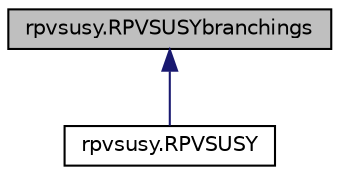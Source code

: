 digraph "rpvsusy.RPVSUSYbranchings"
{
 // LATEX_PDF_SIZE
  edge [fontname="Helvetica",fontsize="10",labelfontname="Helvetica",labelfontsize="10"];
  node [fontname="Helvetica",fontsize="10",shape=record];
  Node1 [label="rpvsusy.RPVSUSYbranchings",height=0.2,width=0.4,color="black", fillcolor="grey75", style="filled", fontcolor="black",tooltip=" "];
  Node1 -> Node2 [dir="back",color="midnightblue",fontsize="10",style="solid",fontname="Helvetica"];
  Node2 [label="rpvsusy.RPVSUSY",height=0.2,width=0.4,color="black", fillcolor="white", style="filled",URL="$classrpvsusy_1_1RPVSUSY.html",tooltip=" "];
}
